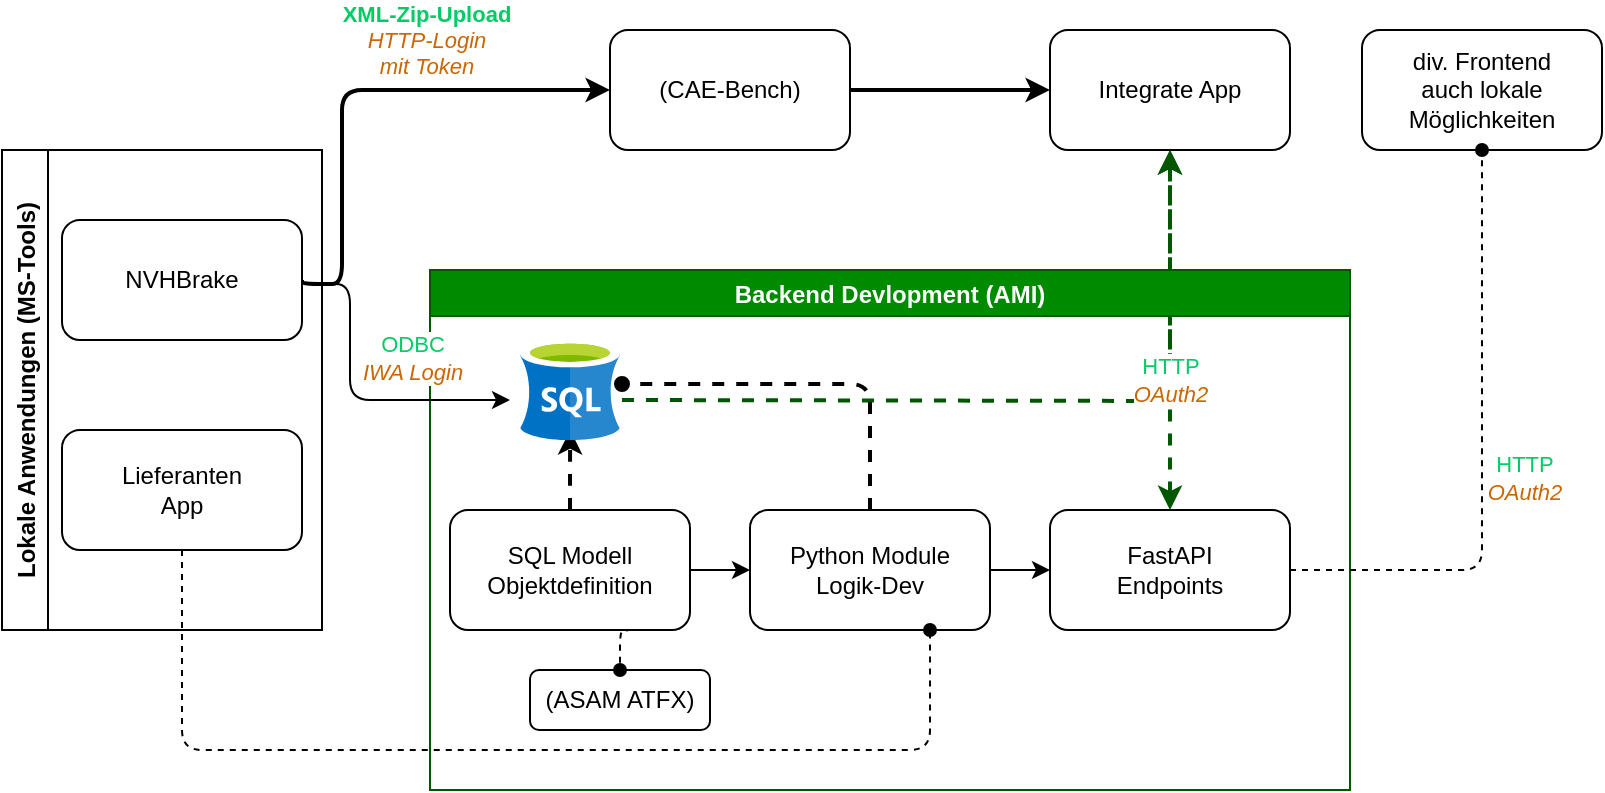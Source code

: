 <mxfile>
    <diagram id="KzELdxLwyf88x765OR2N" name="Page-1">
        <mxGraphModel dx="786" dy="1129" grid="1" gridSize="10" guides="1" tooltips="1" connect="1" arrows="1" fold="1" page="1" pageScale="1" pageWidth="827" pageHeight="1169" background="none" math="0" shadow="0">
            <root>
                <mxCell id="0"/>
                <mxCell id="1" parent="0"/>
                <mxCell id="34" value="&lt;b&gt;&lt;font color=&quot;#00cc66&quot;&gt;XML-Zip-Upload&lt;br&gt;&lt;/font&gt;&lt;/b&gt;&lt;i&gt;&lt;font color=&quot;#cc6600&quot;&gt;HTTP-Login&lt;br&gt;mit Token&lt;/font&gt;&lt;/i&gt;" style="edgeStyle=orthogonalEdgeStyle;html=1;entryX=0;entryY=0.5;entryDx=0;entryDy=0;strokeWidth=2;exitX=1;exitY=0.5;exitDx=0;exitDy=0;" parent="1" source="95" edge="1">
                    <mxGeometry x="0.269" y="25" relative="1" as="geometry">
                        <mxPoint x="154" y="317" as="sourcePoint"/>
                        <Array as="points">
                            <mxPoint x="160" y="317"/>
                            <mxPoint x="180" y="317"/>
                            <mxPoint x="180" y="220"/>
                        </Array>
                        <mxPoint x="314" y="220" as="targetPoint"/>
                        <mxPoint as="offset"/>
                    </mxGeometry>
                </mxCell>
                <mxCell id="60" style="edgeStyle=orthogonalEdgeStyle;html=1;dashed=1;entryX=0.5;entryY=1;entryDx=0;entryDy=0;fillColor=#008a00;strokeColor=#005700;strokeWidth=2;" parent="1" target="38" edge="1">
                    <mxGeometry relative="1" as="geometry">
                        <mxPoint x="474" y="250" as="targetPoint"/>
                        <mxPoint x="320" y="375" as="sourcePoint"/>
                    </mxGeometry>
                </mxCell>
                <mxCell id="41" style="edgeStyle=orthogonalEdgeStyle;html=1;entryX=0;entryY=0.5;entryDx=0;entryDy=0;strokeWidth=2;" parent="1" source="29" target="38" edge="1">
                    <mxGeometry relative="1" as="geometry"/>
                </mxCell>
                <mxCell id="29" value="(CAE-Bench)" style="rounded=1;whiteSpace=wrap;html=1;" parent="1" vertex="1">
                    <mxGeometry x="314" y="190" width="120" height="60" as="geometry"/>
                </mxCell>
                <mxCell id="38" value="Integrate App" style="rounded=1;whiteSpace=wrap;html=1;" parent="1" vertex="1">
                    <mxGeometry x="534" y="190" width="120" height="60" as="geometry"/>
                </mxCell>
                <mxCell id="59" value="&lt;font color=&quot;#00cc66&quot;&gt;HTTP&lt;/font&gt;&lt;br&gt;&lt;i&gt;&lt;font color=&quot;#cc6600&quot;&gt;OAuth2&lt;/font&gt;&lt;/i&gt;" style="edgeStyle=orthogonalEdgeStyle;html=1;entryX=0.5;entryY=1;entryDx=0;entryDy=0;dashed=1;fillColor=#008a00;strokeColor=#005700;strokeWidth=2;exitX=0.5;exitY=0;exitDx=0;exitDy=0;startArrow=classic;startFill=1;" parent="1" source="72" target="38" edge="1">
                    <mxGeometry x="-0.278" relative="1" as="geometry">
                        <mxPoint x="594" y="410" as="sourcePoint"/>
                        <mxPoint as="offset"/>
                    </mxGeometry>
                </mxCell>
                <mxCell id="69" value="Backend Devlopment (AMI)" style="swimlane;fillColor=#008a00;fontColor=#ffffff;strokeColor=#005700;" parent="1" vertex="1">
                    <mxGeometry x="224" y="310" width="460" height="260" as="geometry"/>
                </mxCell>
                <mxCell id="63" style="edgeStyle=orthogonalEdgeStyle;html=1;entryX=0;entryY=0.5;entryDx=0;entryDy=0;exitX=1;exitY=0.5;exitDx=0;exitDy=0;" parent="69" source="76" target="77" edge="1">
                    <mxGeometry relative="1" as="geometry">
                        <mxPoint x="130" y="130" as="sourcePoint"/>
                        <mxPoint x="160" y="130" as="targetPoint"/>
                    </mxGeometry>
                </mxCell>
                <mxCell id="65" style="edgeStyle=orthogonalEdgeStyle;html=1;exitX=1;exitY=0.5;exitDx=0;exitDy=0;entryX=0;entryY=0.5;entryDx=0;entryDy=0;" parent="69" source="77" target="72" edge="1">
                    <mxGeometry relative="1" as="geometry">
                        <mxPoint x="280" y="130" as="sourcePoint"/>
                        <mxPoint x="310" y="130" as="targetPoint"/>
                    </mxGeometry>
                </mxCell>
                <mxCell id="66" value="(ASAM ATFX)" style="rounded=1;whiteSpace=wrap;html=1;" parent="69" vertex="1">
                    <mxGeometry x="50" y="200" width="90" height="30" as="geometry"/>
                </mxCell>
                <mxCell id="67" style="edgeStyle=orthogonalEdgeStyle;html=1;dashed=1;endArrow=oval;endFill=1;exitX=0.75;exitY=1;exitDx=0;exitDy=0;" parent="69" target="66" edge="1">
                    <mxGeometry relative="1" as="geometry">
                        <mxPoint x="100" y="160" as="sourcePoint"/>
                    </mxGeometry>
                </mxCell>
                <mxCell id="72" value="FastAPI&lt;br&gt;Endpoints" style="rounded=1;whiteSpace=wrap;html=1;" parent="69" vertex="1">
                    <mxGeometry x="310" y="120" width="120" height="60" as="geometry"/>
                </mxCell>
                <mxCell id="64" style="edgeStyle=orthogonalEdgeStyle;html=1;dashed=1;exitX=0.5;exitY=0;exitDx=0;exitDy=0;strokeWidth=2;" parent="69" source="76" edge="1">
                    <mxGeometry relative="1" as="geometry">
                        <mxPoint x="70" y="100" as="sourcePoint"/>
                        <mxPoint x="70.1" y="80" as="targetPoint"/>
                    </mxGeometry>
                </mxCell>
                <mxCell id="76" value="SQL Modell&lt;br&gt;Objektdefinition" style="rounded=1;whiteSpace=wrap;html=1;" parent="69" vertex="1">
                    <mxGeometry x="10" y="120" width="120" height="60" as="geometry"/>
                </mxCell>
                <mxCell id="87" style="edgeStyle=orthogonalEdgeStyle;html=1;dashed=1;endArrow=oval;endFill=1;strokeWidth=2;" parent="69" source="77" edge="1">
                    <mxGeometry relative="1" as="geometry">
                        <Array as="points">
                            <mxPoint x="220" y="57"/>
                        </Array>
                        <mxPoint x="96" y="57" as="targetPoint"/>
                    </mxGeometry>
                </mxCell>
                <mxCell id="77" value="Python Module&lt;br&gt;Logik-Dev" style="rounded=1;whiteSpace=wrap;html=1;" parent="69" vertex="1">
                    <mxGeometry x="160" y="120" width="120" height="60" as="geometry"/>
                </mxCell>
                <mxCell id="88" value="" style="sketch=0;aspect=fixed;html=1;points=[];align=center;image;fontSize=12;image=img/lib/mscae/dep/SQL_Server_Stretch_DB.svg;" parent="69" vertex="1">
                    <mxGeometry x="45" y="35" width="50" height="50" as="geometry"/>
                </mxCell>
                <mxCell id="74" value="div. Frontend&lt;br&gt;auch lokale Möglichkeiten" style="rounded=1;whiteSpace=wrap;html=1;" parent="1" vertex="1">
                    <mxGeometry x="690" y="190" width="120" height="60" as="geometry"/>
                </mxCell>
                <mxCell id="75" value="&#10;&#10;&lt;font color=&quot;#00cc66&quot; style=&quot;font-family: helvetica; font-size: 11px; font-style: normal; font-weight: 400; letter-spacing: normal; text-align: center; text-indent: 0px; text-transform: none; word-spacing: 0px;&quot;&gt;HTTP&lt;/font&gt;&lt;br style=&quot;color: rgb(240, 240, 240); font-family: helvetica; font-size: 11px; font-style: normal; font-weight: 400; letter-spacing: normal; text-align: center; text-indent: 0px; text-transform: none; word-spacing: 0px;&quot;&gt;&lt;i style=&quot;color: rgb(240, 240, 240); font-family: helvetica; font-size: 11px; font-weight: 400; letter-spacing: normal; text-align: center; text-indent: 0px; text-transform: none; word-spacing: 0px;&quot;&gt;&lt;font color=&quot;#cc6600&quot;&gt;OAuth2&lt;/font&gt;&lt;/i&gt;&#10;&#10;" style="edgeStyle=orthogonalEdgeStyle;html=1;dashed=1;endArrow=oval;endFill=1;" parent="1" source="72" target="74" edge="1">
                    <mxGeometry x="-0.067" y="-21" relative="1" as="geometry">
                        <mxPoint as="offset"/>
                    </mxGeometry>
                </mxCell>
                <mxCell id="86" style="edgeStyle=orthogonalEdgeStyle;html=1;dashed=1;endArrow=oval;endFill=1;strokeWidth=1;entryX=0.75;entryY=1;entryDx=0;entryDy=0;" parent="1" source="94" target="77" edge="1">
                    <mxGeometry relative="1" as="geometry">
                        <mxPoint x="734" y="530" as="sourcePoint"/>
                        <Array as="points">
                            <mxPoint x="100" y="550"/>
                            <mxPoint x="474" y="550"/>
                        </Array>
                    </mxGeometry>
                </mxCell>
                <mxCell id="91" style="edgeStyle=orthogonalEdgeStyle;html=1;exitX=1;exitY=0.5;exitDx=0;exitDy=0;" parent="1" source="95" edge="1">
                    <mxGeometry relative="1" as="geometry">
                        <mxPoint x="264" y="375" as="targetPoint"/>
                        <mxPoint x="154" y="317" as="sourcePoint"/>
                        <Array as="points">
                            <mxPoint x="160" y="317"/>
                            <mxPoint x="184" y="317"/>
                            <mxPoint x="184" y="375"/>
                        </Array>
                    </mxGeometry>
                </mxCell>
                <mxCell id="92" value="&lt;font color=&quot;#00cc66&quot;&gt;ODBC&lt;/font&gt;&lt;br&gt;&lt;i&gt;&lt;font color=&quot;#cc6600&quot;&gt;IWA Login&lt;/font&gt;&lt;/i&gt;" style="edgeLabel;html=1;align=center;verticalAlign=middle;resizable=0;points=[];" parent="91" vertex="1" connectable="0">
                    <mxGeometry x="0.275" y="1" relative="1" as="geometry">
                        <mxPoint x="10" y="-20" as="offset"/>
                    </mxGeometry>
                </mxCell>
                <mxCell id="95" value="NVHBrake" style="rounded=1;whiteSpace=wrap;html=1;" parent="1" vertex="1">
                    <mxGeometry x="40" y="285" width="120" height="60" as="geometry"/>
                </mxCell>
                <mxCell id="96" value="Lokale Anwendungen (MS-Tools)" style="swimlane;horizontal=0;" vertex="1" parent="1">
                    <mxGeometry x="10" y="250" width="160" height="240" as="geometry"/>
                </mxCell>
                <mxCell id="94" value="Lieferanten&lt;br&gt;App" style="rounded=1;whiteSpace=wrap;html=1;" parent="96" vertex="1">
                    <mxGeometry x="30" y="140" width="120" height="60" as="geometry"/>
                </mxCell>
            </root>
        </mxGraphModel>
    </diagram>
</mxfile>